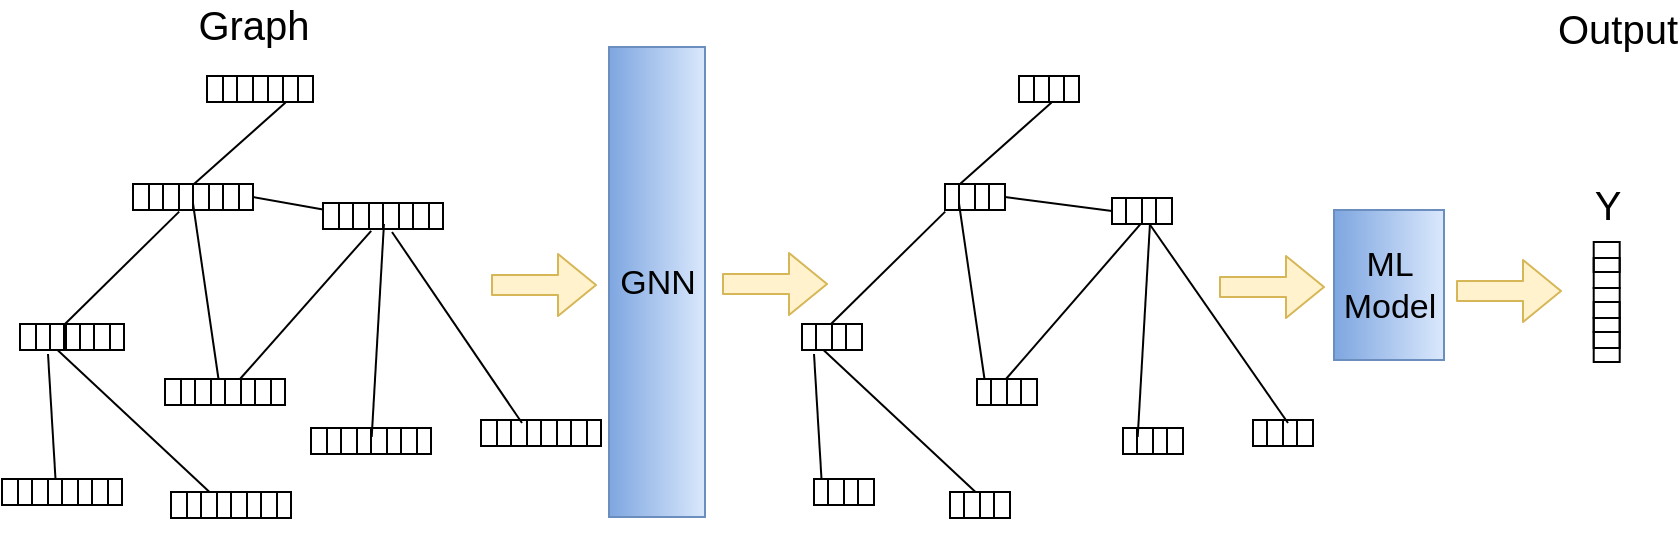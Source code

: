 <mxfile version="12.1.0" type="device" pages="1"><diagram id="8lHQUhFDbBRp9TCkwuyt" name="Page-1"><mxGraphModel dx="1753" dy="598" grid="0" gridSize="10" guides="1" tooltips="1" connect="1" arrows="1" fold="1" page="1" pageScale="1" pageWidth="827" pageHeight="1169" math="0" shadow="0"><root><mxCell id="0"/><mxCell id="1" parent="0"/><mxCell id="zCRC9m-AMN63lqZrzwzx-8" value="" style="rounded=0;whiteSpace=wrap;html=1;rotation=90;gradientColor=#7ea6e0;fillColor=#dae8fc;strokeColor=#6c8ebf;" parent="1" vertex="1"><mxGeometry x="208" y="201" width="235" height="48" as="geometry"/></mxCell><mxCell id="zCRC9m-AMN63lqZrzwzx-1" value="" style="shape=flexArrow;endArrow=classic;html=1;fillColor=#fff2cc;strokeColor=#d6b656;" parent="1" edge="1"><mxGeometry width="50" height="50" relative="1" as="geometry"><mxPoint x="242.5" y="226.5" as="sourcePoint"/><mxPoint x="295.5" y="226.5" as="targetPoint"/></mxGeometry></mxCell><mxCell id="zCRC9m-AMN63lqZrzwzx-4" value="" style="group;rotation=90;" parent="1" vertex="1" connectable="0"><mxGeometry x="769.857" y="228" width="60" height="13" as="geometry"/></mxCell><mxCell id="vm_T1OY_7fvdWbtn7zSx-109" value="" style="group;rotation=90;" parent="zCRC9m-AMN63lqZrzwzx-4" vertex="1" connectable="0"><mxGeometry width="60" height="13" as="geometry"/></mxCell><mxCell id="vm_T1OY_7fvdWbtn7zSx-99" value="" style="rounded=0;whiteSpace=wrap;html=1;fillColor=none;rotation=90;" parent="vm_T1OY_7fvdWbtn7zSx-109" vertex="1"><mxGeometry x="23" y="-22" width="15" height="13" as="geometry"/></mxCell><mxCell id="vm_T1OY_7fvdWbtn7zSx-104" value="" style="rounded=0;whiteSpace=wrap;html=1;fillColor=none;rotation=90;" parent="vm_T1OY_7fvdWbtn7zSx-109" vertex="1"><mxGeometry x="23" y="-14" width="15" height="13" as="geometry"/></mxCell><mxCell id="vm_T1OY_7fvdWbtn7zSx-105" value="" style="rounded=0;whiteSpace=wrap;html=1;fillColor=none;rotation=90;" parent="vm_T1OY_7fvdWbtn7zSx-109" vertex="1"><mxGeometry x="23" y="1" width="15" height="13" as="geometry"/></mxCell><mxCell id="vm_T1OY_7fvdWbtn7zSx-106" value="" style="rounded=0;whiteSpace=wrap;html=1;fillColor=none;rotation=90;" parent="vm_T1OY_7fvdWbtn7zSx-109" vertex="1"><mxGeometry x="23" y="8" width="15" height="13" as="geometry"/></mxCell><mxCell id="vm_T1OY_7fvdWbtn7zSx-107" value="" style="rounded=0;whiteSpace=wrap;html=1;fillColor=none;rotation=90;" parent="vm_T1OY_7fvdWbtn7zSx-109" vertex="1"><mxGeometry x="23" y="23" width="15" height="13" as="geometry"/></mxCell><mxCell id="vm_T1OY_7fvdWbtn7zSx-108" value="" style="rounded=0;whiteSpace=wrap;html=1;fillColor=none;rotation=90;" parent="vm_T1OY_7fvdWbtn7zSx-109" vertex="1"><mxGeometry x="23" y="16" width="15" height="13" as="geometry"/></mxCell><mxCell id="zCRC9m-AMN63lqZrzwzx-5" value="&lt;font style=&quot;font-size: 20px&quot;&gt;Graph&lt;/font&gt;" style="text;html=1;strokeColor=none;fillColor=none;align=center;verticalAlign=middle;whiteSpace=wrap;rounded=0;" parent="1" vertex="1"><mxGeometry x="103.5" y="86" width="40" height="20" as="geometry"/></mxCell><mxCell id="zCRC9m-AMN63lqZrzwzx-6" value="&lt;font style=&quot;font-size: 17px&quot;&gt;GNN&lt;/font&gt;" style="text;html=1;strokeColor=none;fillColor=none;align=center;verticalAlign=middle;whiteSpace=wrap;rounded=0;" parent="1" vertex="1"><mxGeometry x="305.5" y="216" width="40" height="20" as="geometry"/></mxCell><mxCell id="zCRC9m-AMN63lqZrzwzx-16" value="" style="shape=flexArrow;endArrow=classic;html=1;fillColor=#fff2cc;strokeColor=#d6b656;" parent="1" edge="1"><mxGeometry width="50" height="50" relative="1" as="geometry"><mxPoint x="725" y="229.5" as="sourcePoint"/><mxPoint x="778" y="229.5" as="targetPoint"/></mxGeometry></mxCell><mxCell id="zCRC9m-AMN63lqZrzwzx-17" value="&lt;font style=&quot;font-size: 20px&quot;&gt;Output&lt;/font&gt;" style="text;html=1;strokeColor=none;fillColor=none;align=center;verticalAlign=middle;whiteSpace=wrap;rounded=0;" parent="1" vertex="1"><mxGeometry x="785.5" y="88" width="40" height="20" as="geometry"/></mxCell><mxCell id="zCRC9m-AMN63lqZrzwzx-18" value="&lt;font style=&quot;font-size: 20px&quot;&gt;Y&lt;/font&gt;" style="text;html=1;strokeColor=none;fillColor=none;align=center;verticalAlign=middle;whiteSpace=wrap;rounded=0;" parent="1" vertex="1"><mxGeometry x="780.5" y="176" width="40" height="20" as="geometry"/></mxCell><mxCell id="XWWMTx6XwedPCGvXlt4u-77" value="" style="endArrow=none;html=1;exitX=0.5;exitY=0;exitDx=0;exitDy=0;entryX=0.085;entryY=1.019;entryDx=0;entryDy=0;entryPerimeter=0;" edge="1" parent="1" source="XWWMTx6XwedPCGvXlt4u-93" target="XWWMTx6XwedPCGvXlt4u-140"><mxGeometry width="50" height="50" relative="1" as="geometry"><mxPoint x="92" y="178.5" as="sourcePoint"/><mxPoint x="141.789" y="133.851" as="targetPoint"/></mxGeometry></mxCell><mxCell id="XWWMTx6XwedPCGvXlt4u-78" value="" style="group;rotation=51;" vertex="1" connectable="0" parent="1"><mxGeometry x="100.5" y="146" width="118" height="197" as="geometry"/></mxCell><mxCell id="XWWMTx6XwedPCGvXlt4u-79" value="" style="endArrow=none;html=1;exitX=1;exitY=0.5;exitDx=0;exitDy=0;entryX=0;entryY=0.25;entryDx=0;entryDy=0;" edge="1" parent="XWWMTx6XwedPCGvXlt4u-78" source="XWWMTx6XwedPCGvXlt4u-95" target="XWWMTx6XwedPCGvXlt4u-119"><mxGeometry width="50" height="50" relative="1" as="geometry"><mxPoint x="-9" y="35" as="sourcePoint"/><mxPoint x="89" y="45" as="targetPoint"/></mxGeometry></mxCell><mxCell id="XWWMTx6XwedPCGvXlt4u-80" value="" style="group" vertex="1" connectable="0" parent="XWWMTx6XwedPCGvXlt4u-78"><mxGeometry x="-82.5" y="30" width="194.5" height="167" as="geometry"/></mxCell><mxCell id="XWWMTx6XwedPCGvXlt4u-81" value="" style="group;rotation=166;" vertex="1" connectable="0" parent="XWWMTx6XwedPCGvXlt4u-80"><mxGeometry x="40" y="15.5" width="149" height="119.5" as="geometry"/></mxCell><mxCell id="XWWMTx6XwedPCGvXlt4u-82" value="" style="endArrow=none;html=1;entryX=1;entryY=1;entryDx=0;entryDy=0;exitX=1;exitY=1;exitDx=0;exitDy=0;" edge="1" parent="XWWMTx6XwedPCGvXlt4u-81"><mxGeometry width="50" height="50" relative="1" as="geometry"><mxPoint x="130.977" y="4.473" as="sourcePoint"/><mxPoint x="124.849" y="111.012" as="targetPoint"/></mxGeometry></mxCell><mxCell id="XWWMTx6XwedPCGvXlt4u-83" value="" style="group" vertex="1" connectable="0" parent="XWWMTx6XwedPCGvXlt4u-81"><mxGeometry x="21.5" y="82" width="60" height="13" as="geometry"/></mxCell><mxCell id="XWWMTx6XwedPCGvXlt4u-84" value="" style="rounded=0;whiteSpace=wrap;html=1;fillColor=none;" vertex="1" parent="XWWMTx6XwedPCGvXlt4u-83"><mxGeometry width="15" height="13" as="geometry"/></mxCell><mxCell id="XWWMTx6XwedPCGvXlt4u-85" value="" style="rounded=0;whiteSpace=wrap;html=1;fillColor=none;" vertex="1" parent="XWWMTx6XwedPCGvXlt4u-83"><mxGeometry x="8" width="15" height="13" as="geometry"/></mxCell><mxCell id="XWWMTx6XwedPCGvXlt4u-86" value="" style="rounded=0;whiteSpace=wrap;html=1;fillColor=none;" vertex="1" parent="XWWMTx6XwedPCGvXlt4u-83"><mxGeometry x="23" width="15" height="13" as="geometry"/></mxCell><mxCell id="XWWMTx6XwedPCGvXlt4u-87" value="" style="rounded=0;whiteSpace=wrap;html=1;fillColor=none;" vertex="1" parent="XWWMTx6XwedPCGvXlt4u-83"><mxGeometry x="30" width="15" height="13" as="geometry"/></mxCell><mxCell id="XWWMTx6XwedPCGvXlt4u-88" value="" style="rounded=0;whiteSpace=wrap;html=1;fillColor=none;" vertex="1" parent="XWWMTx6XwedPCGvXlt4u-83"><mxGeometry x="45" width="15" height="13" as="geometry"/></mxCell><mxCell id="XWWMTx6XwedPCGvXlt4u-89" value="" style="rounded=0;whiteSpace=wrap;html=1;fillColor=none;" vertex="1" parent="XWWMTx6XwedPCGvXlt4u-83"><mxGeometry x="38" width="15" height="13" as="geometry"/></mxCell><mxCell id="XWWMTx6XwedPCGvXlt4u-90" value="" style="group" vertex="1" connectable="0" parent="XWWMTx6XwedPCGvXlt4u-80"><mxGeometry x="45.5" width="60" height="13" as="geometry"/></mxCell><mxCell id="XWWMTx6XwedPCGvXlt4u-91" value="" style="rounded=0;whiteSpace=wrap;html=1;fillColor=none;" vertex="1" parent="XWWMTx6XwedPCGvXlt4u-90"><mxGeometry width="15" height="13" as="geometry"/></mxCell><mxCell id="XWWMTx6XwedPCGvXlt4u-92" value="" style="rounded=0;whiteSpace=wrap;html=1;fillColor=none;" vertex="1" parent="XWWMTx6XwedPCGvXlt4u-90"><mxGeometry x="8" width="15" height="13" as="geometry"/></mxCell><mxCell id="XWWMTx6XwedPCGvXlt4u-93" value="" style="rounded=0;whiteSpace=wrap;html=1;fillColor=none;" vertex="1" parent="XWWMTx6XwedPCGvXlt4u-90"><mxGeometry x="23" width="15" height="13" as="geometry"/></mxCell><mxCell id="XWWMTx6XwedPCGvXlt4u-94" value="" style="rounded=0;whiteSpace=wrap;html=1;fillColor=none;" vertex="1" parent="XWWMTx6XwedPCGvXlt4u-90"><mxGeometry x="30" width="15" height="13" as="geometry"/></mxCell><mxCell id="XWWMTx6XwedPCGvXlt4u-95" value="" style="rounded=0;whiteSpace=wrap;html=1;fillColor=none;" vertex="1" parent="XWWMTx6XwedPCGvXlt4u-90"><mxGeometry x="45" width="15" height="13" as="geometry"/></mxCell><mxCell id="XWWMTx6XwedPCGvXlt4u-96" value="" style="rounded=0;whiteSpace=wrap;html=1;fillColor=none;" vertex="1" parent="XWWMTx6XwedPCGvXlt4u-90"><mxGeometry x="38" width="15" height="13" as="geometry"/></mxCell><mxCell id="XWWMTx6XwedPCGvXlt4u-97" value="" style="group" vertex="1" connectable="0" parent="XWWMTx6XwedPCGvXlt4u-80"><mxGeometry x="-20" y="147.5" width="60" height="13" as="geometry"/></mxCell><mxCell id="XWWMTx6XwedPCGvXlt4u-98" value="" style="rounded=0;whiteSpace=wrap;html=1;fillColor=none;" vertex="1" parent="XWWMTx6XwedPCGvXlt4u-97"><mxGeometry width="15" height="13" as="geometry"/></mxCell><mxCell id="XWWMTx6XwedPCGvXlt4u-99" value="" style="rounded=0;whiteSpace=wrap;html=1;fillColor=none;" vertex="1" parent="XWWMTx6XwedPCGvXlt4u-97"><mxGeometry x="8" width="15" height="13" as="geometry"/></mxCell><mxCell id="XWWMTx6XwedPCGvXlt4u-100" value="" style="rounded=0;whiteSpace=wrap;html=1;fillColor=none;" vertex="1" parent="XWWMTx6XwedPCGvXlt4u-97"><mxGeometry x="23" width="15" height="13" as="geometry"/></mxCell><mxCell id="XWWMTx6XwedPCGvXlt4u-101" value="" style="rounded=0;whiteSpace=wrap;html=1;fillColor=none;" vertex="1" parent="XWWMTx6XwedPCGvXlt4u-97"><mxGeometry x="30" width="15" height="13" as="geometry"/></mxCell><mxCell id="XWWMTx6XwedPCGvXlt4u-102" value="" style="rounded=0;whiteSpace=wrap;html=1;fillColor=none;" vertex="1" parent="XWWMTx6XwedPCGvXlt4u-97"><mxGeometry x="45" width="15" height="13" as="geometry"/></mxCell><mxCell id="XWWMTx6XwedPCGvXlt4u-103" value="" style="rounded=0;whiteSpace=wrap;html=1;fillColor=none;" vertex="1" parent="XWWMTx6XwedPCGvXlt4u-97"><mxGeometry x="38" width="15" height="13" as="geometry"/></mxCell><mxCell id="XWWMTx6XwedPCGvXlt4u-104" value="" style="group" vertex="1" connectable="0" parent="XWWMTx6XwedPCGvXlt4u-80"><mxGeometry x="64.5" y="154" width="60" height="13" as="geometry"/></mxCell><mxCell id="XWWMTx6XwedPCGvXlt4u-105" value="" style="rounded=0;whiteSpace=wrap;html=1;fillColor=none;" vertex="1" parent="XWWMTx6XwedPCGvXlt4u-104"><mxGeometry width="15" height="13" as="geometry"/></mxCell><mxCell id="XWWMTx6XwedPCGvXlt4u-106" value="" style="rounded=0;whiteSpace=wrap;html=1;fillColor=none;" vertex="1" parent="XWWMTx6XwedPCGvXlt4u-104"><mxGeometry x="8" width="15" height="13" as="geometry"/></mxCell><mxCell id="XWWMTx6XwedPCGvXlt4u-107" value="" style="rounded=0;whiteSpace=wrap;html=1;fillColor=none;" vertex="1" parent="XWWMTx6XwedPCGvXlt4u-104"><mxGeometry x="30" width="15" height="13" as="geometry"/></mxCell><mxCell id="XWWMTx6XwedPCGvXlt4u-108" value="" style="rounded=0;whiteSpace=wrap;html=1;fillColor=none;" vertex="1" parent="XWWMTx6XwedPCGvXlt4u-104"><mxGeometry x="45" width="15" height="13" as="geometry"/></mxCell><mxCell id="XWWMTx6XwedPCGvXlt4u-109" value="" style="rounded=0;whiteSpace=wrap;html=1;fillColor=none;" vertex="1" parent="XWWMTx6XwedPCGvXlt4u-104"><mxGeometry x="38" width="15" height="13" as="geometry"/></mxCell><mxCell id="XWWMTx6XwedPCGvXlt4u-110" value="" style="group" vertex="1" connectable="0" parent="XWWMTx6XwedPCGvXlt4u-80"><mxGeometry x="134.5" y="122" width="60" height="13" as="geometry"/></mxCell><mxCell id="XWWMTx6XwedPCGvXlt4u-111" value="" style="rounded=0;whiteSpace=wrap;html=1;fillColor=none;" vertex="1" parent="XWWMTx6XwedPCGvXlt4u-110"><mxGeometry width="15" height="13" as="geometry"/></mxCell><mxCell id="XWWMTx6XwedPCGvXlt4u-112" value="" style="rounded=0;whiteSpace=wrap;html=1;fillColor=none;" vertex="1" parent="XWWMTx6XwedPCGvXlt4u-110"><mxGeometry x="8" width="15" height="13" as="geometry"/></mxCell><mxCell id="XWWMTx6XwedPCGvXlt4u-113" value="" style="rounded=0;whiteSpace=wrap;html=1;fillColor=none;" vertex="1" parent="XWWMTx6XwedPCGvXlt4u-110"><mxGeometry x="23" width="15" height="13" as="geometry"/></mxCell><mxCell id="XWWMTx6XwedPCGvXlt4u-114" value="" style="rounded=0;whiteSpace=wrap;html=1;fillColor=none;" vertex="1" parent="XWWMTx6XwedPCGvXlt4u-110"><mxGeometry x="30" width="15" height="13" as="geometry"/></mxCell><mxCell id="XWWMTx6XwedPCGvXlt4u-115" value="" style="rounded=0;whiteSpace=wrap;html=1;fillColor=none;" vertex="1" parent="XWWMTx6XwedPCGvXlt4u-110"><mxGeometry x="45" width="15" height="13" as="geometry"/></mxCell><mxCell id="XWWMTx6XwedPCGvXlt4u-116" value="" style="rounded=0;whiteSpace=wrap;html=1;fillColor=none;" vertex="1" parent="XWWMTx6XwedPCGvXlt4u-110"><mxGeometry x="38" width="15" height="13" as="geometry"/></mxCell><mxCell id="XWWMTx6XwedPCGvXlt4u-117" value="" style="endArrow=none;html=1;exitX=0;exitY=0.75;exitDx=0;exitDy=0;entryX=0.25;entryY=0;entryDx=0;entryDy=0;" edge="1" parent="XWWMTx6XwedPCGvXlt4u-80" source="XWWMTx6XwedPCGvXlt4u-94" target="XWWMTx6XwedPCGvXlt4u-86"><mxGeometry width="50" height="50" relative="1" as="geometry"><mxPoint x="74" y="6.5" as="sourcePoint"/><mxPoint x="86" y="104.5" as="targetPoint"/></mxGeometry></mxCell><mxCell id="XWWMTx6XwedPCGvXlt4u-118" value="" style="group" vertex="1" connectable="0" parent="XWWMTx6XwedPCGvXlt4u-78"><mxGeometry x="58" y="39.5" width="60" height="13" as="geometry"/></mxCell><mxCell id="XWWMTx6XwedPCGvXlt4u-119" value="" style="rounded=0;whiteSpace=wrap;html=1;fillColor=none;" vertex="1" parent="XWWMTx6XwedPCGvXlt4u-118"><mxGeometry width="15" height="13" as="geometry"/></mxCell><mxCell id="XWWMTx6XwedPCGvXlt4u-120" value="" style="rounded=0;whiteSpace=wrap;html=1;fillColor=none;" vertex="1" parent="XWWMTx6XwedPCGvXlt4u-118"><mxGeometry x="8" width="15" height="13" as="geometry"/></mxCell><mxCell id="XWWMTx6XwedPCGvXlt4u-121" value="" style="rounded=0;whiteSpace=wrap;html=1;fillColor=none;" vertex="1" parent="XWWMTx6XwedPCGvXlt4u-118"><mxGeometry x="23" width="15" height="13" as="geometry"/></mxCell><mxCell id="XWWMTx6XwedPCGvXlt4u-122" value="" style="rounded=0;whiteSpace=wrap;html=1;fillColor=none;" vertex="1" parent="XWWMTx6XwedPCGvXlt4u-118"><mxGeometry x="30" width="15" height="13" as="geometry"/></mxCell><mxCell id="XWWMTx6XwedPCGvXlt4u-123" value="" style="rounded=0;whiteSpace=wrap;html=1;fillColor=none;" vertex="1" parent="XWWMTx6XwedPCGvXlt4u-118"><mxGeometry x="45" width="15" height="13" as="geometry"/></mxCell><mxCell id="XWWMTx6XwedPCGvXlt4u-124" value="" style="rounded=0;whiteSpace=wrap;html=1;fillColor=none;" vertex="1" parent="XWWMTx6XwedPCGvXlt4u-118"><mxGeometry x="38" width="15" height="13" as="geometry"/></mxCell><mxCell id="XWWMTx6XwedPCGvXlt4u-125" value="" style="endArrow=none;html=1;exitX=0.5;exitY=0;exitDx=0;exitDy=0;entryX=0.073;entryY=1.069;entryDx=0;entryDy=0;entryPerimeter=0;" edge="1" parent="XWWMTx6XwedPCGvXlt4u-78" source="XWWMTx6XwedPCGvXlt4u-87" target="XWWMTx6XwedPCGvXlt4u-121"><mxGeometry width="50" height="50" relative="1" as="geometry"><mxPoint x="8.463" y="133.891" as="sourcePoint"/><mxPoint x="86.5" y="45.5" as="targetPoint"/></mxGeometry></mxCell><mxCell id="XWWMTx6XwedPCGvXlt4u-128" value="" style="endArrow=none;html=1;" edge="1" parent="1"><mxGeometry width="50" height="50" relative="1" as="geometry"><mxPoint x="193" y="200" as="sourcePoint"/><mxPoint x="258" y="295.5" as="targetPoint"/></mxGeometry></mxCell><mxCell id="XWWMTx6XwedPCGvXlt4u-130" value="" style="rounded=0;whiteSpace=wrap;html=1;fillColor=none;" vertex="1" parent="1"><mxGeometry x="7" y="246" width="15" height="13" as="geometry"/></mxCell><mxCell id="XWWMTx6XwedPCGvXlt4u-131" value="" style="rounded=0;whiteSpace=wrap;html=1;fillColor=none;" vertex="1" parent="1"><mxGeometry x="22" y="246" width="15" height="13" as="geometry"/></mxCell><mxCell id="XWWMTx6XwedPCGvXlt4u-132" value="" style="rounded=0;whiteSpace=wrap;html=1;fillColor=none;" vertex="1" parent="1"><mxGeometry x="29" y="246" width="15" height="13" as="geometry"/></mxCell><mxCell id="XWWMTx6XwedPCGvXlt4u-133" value="" style="rounded=0;whiteSpace=wrap;html=1;fillColor=none;" vertex="1" parent="1"><mxGeometry x="44" y="246" width="15" height="13" as="geometry"/></mxCell><mxCell id="XWWMTx6XwedPCGvXlt4u-134" value="" style="rounded=0;whiteSpace=wrap;html=1;fillColor=none;" vertex="1" parent="1"><mxGeometry x="37" y="246" width="15" height="13" as="geometry"/></mxCell><mxCell id="XWWMTx6XwedPCGvXlt4u-135" value="" style="group" vertex="1" connectable="0" parent="1"><mxGeometry x="100.5" y="122" width="60" height="13" as="geometry"/></mxCell><mxCell id="XWWMTx6XwedPCGvXlt4u-136" value="" style="rounded=0;whiteSpace=wrap;html=1;fillColor=none;" vertex="1" parent="XWWMTx6XwedPCGvXlt4u-135"><mxGeometry width="15" height="13" as="geometry"/></mxCell><mxCell id="XWWMTx6XwedPCGvXlt4u-137" value="" style="rounded=0;whiteSpace=wrap;html=1;fillColor=none;" vertex="1" parent="XWWMTx6XwedPCGvXlt4u-135"><mxGeometry x="8" width="15" height="13" as="geometry"/></mxCell><mxCell id="XWWMTx6XwedPCGvXlt4u-138" value="" style="rounded=0;whiteSpace=wrap;html=1;fillColor=none;" vertex="1" parent="XWWMTx6XwedPCGvXlt4u-135"><mxGeometry x="23" width="15" height="13" as="geometry"/></mxCell><mxCell id="XWWMTx6XwedPCGvXlt4u-139" value="" style="rounded=0;whiteSpace=wrap;html=1;fillColor=none;" vertex="1" parent="XWWMTx6XwedPCGvXlt4u-135"><mxGeometry x="30.5" width="15" height="13" as="geometry"/></mxCell><mxCell id="XWWMTx6XwedPCGvXlt4u-140" value="" style="rounded=0;whiteSpace=wrap;html=1;fillColor=none;" vertex="1" parent="XWWMTx6XwedPCGvXlt4u-135"><mxGeometry x="38" width="15" height="13" as="geometry"/></mxCell><mxCell id="XWWMTx6XwedPCGvXlt4u-142" value="" style="group" vertex="1" connectable="0" parent="1"><mxGeometry x="237.5" y="294" width="60" height="13" as="geometry"/></mxCell><mxCell id="XWWMTx6XwedPCGvXlt4u-143" value="" style="rounded=0;whiteSpace=wrap;html=1;fillColor=none;" vertex="1" parent="XWWMTx6XwedPCGvXlt4u-142"><mxGeometry width="15" height="13" as="geometry"/></mxCell><mxCell id="XWWMTx6XwedPCGvXlt4u-144" value="" style="rounded=0;whiteSpace=wrap;html=1;fillColor=none;" vertex="1" parent="XWWMTx6XwedPCGvXlt4u-142"><mxGeometry x="8" width="15" height="13" as="geometry"/></mxCell><mxCell id="XWWMTx6XwedPCGvXlt4u-145" value="" style="rounded=0;whiteSpace=wrap;html=1;fillColor=none;" vertex="1" parent="XWWMTx6XwedPCGvXlt4u-142"><mxGeometry x="23" width="15" height="13" as="geometry"/></mxCell><mxCell id="XWWMTx6XwedPCGvXlt4u-146" value="" style="rounded=0;whiteSpace=wrap;html=1;fillColor=none;" vertex="1" parent="XWWMTx6XwedPCGvXlt4u-142"><mxGeometry x="30" width="15" height="13" as="geometry"/></mxCell><mxCell id="XWWMTx6XwedPCGvXlt4u-147" value="" style="rounded=0;whiteSpace=wrap;html=1;fillColor=none;" vertex="1" parent="XWWMTx6XwedPCGvXlt4u-142"><mxGeometry x="45" width="15" height="13" as="geometry"/></mxCell><mxCell id="XWWMTx6XwedPCGvXlt4u-148" value="" style="rounded=0;whiteSpace=wrap;html=1;fillColor=none;" vertex="1" parent="XWWMTx6XwedPCGvXlt4u-142"><mxGeometry x="38" width="15" height="13" as="geometry"/></mxCell><mxCell id="XWWMTx6XwedPCGvXlt4u-149" value="" style="endArrow=none;html=1;exitX=0.25;exitY=0;exitDx=0;exitDy=0;" edge="1" parent="1" source="XWWMTx6XwedPCGvXlt4u-100"><mxGeometry width="50" height="50" relative="1" as="geometry"><mxPoint x="24.464" y="329.036" as="sourcePoint"/><mxPoint x="21" y="261" as="targetPoint"/></mxGeometry></mxCell><mxCell id="XWWMTx6XwedPCGvXlt4u-150" value="" style="endArrow=none;html=1;exitX=0.5;exitY=0;exitDx=0;exitDy=0;entryX=0.007;entryY=1.062;entryDx=0;entryDy=0;entryPerimeter=0;" edge="1" parent="1" source="XWWMTx6XwedPCGvXlt4u-131" target="XWWMTx6XwedPCGvXlt4u-93"><mxGeometry width="50" height="50" relative="1" as="geometry"><mxPoint x="23" y="251" as="sourcePoint"/><mxPoint x="93" y="181" as="targetPoint"/></mxGeometry></mxCell><mxCell id="XWWMTx6XwedPCGvXlt4u-151" value="" style="endArrow=none;html=1;exitX=0.25;exitY=1;exitDx=0;exitDy=0;entryX=0.75;entryY=0;entryDx=0;entryDy=0;" edge="1" parent="1" source="XWWMTx6XwedPCGvXlt4u-131" target="XWWMTx6XwedPCGvXlt4u-106"><mxGeometry width="50" height="50" relative="1" as="geometry"><mxPoint x="23" y="256" as="sourcePoint"/><mxPoint x="105.333" y="332.101" as="targetPoint"/></mxGeometry></mxCell><mxCell id="XWWMTx6XwedPCGvXlt4u-152" value="" style="rounded=0;whiteSpace=wrap;html=1;fillColor=none;" vertex="1" parent="1"><mxGeometry x="97.5" y="330" width="15" height="13" as="geometry"/></mxCell><mxCell id="XWWMTx6XwedPCGvXlt4u-153" value="" style="rounded=0;whiteSpace=wrap;html=1;fillColor=none;" vertex="1" parent="1"><mxGeometry x="15" y="246" width="15" height="13" as="geometry"/></mxCell><mxCell id="XWWMTx6XwedPCGvXlt4u-154" value="" style="endArrow=none;html=1;exitX=0.5;exitY=0;exitDx=0;exitDy=0;entryX=0.085;entryY=1.019;entryDx=0;entryDy=0;entryPerimeter=0;" edge="1" parent="1" source="XWWMTx6XwedPCGvXlt4u-170" target="XWWMTx6XwedPCGvXlt4u-214"><mxGeometry width="50" height="50" relative="1" as="geometry"><mxPoint x="475" y="178.5" as="sourcePoint"/><mxPoint x="524.789" y="133.851" as="targetPoint"/></mxGeometry></mxCell><mxCell id="XWWMTx6XwedPCGvXlt4u-155" value="" style="group;rotation=51;" vertex="1" connectable="0" parent="1"><mxGeometry x="483.5" y="146" width="118" height="197" as="geometry"/></mxCell><mxCell id="XWWMTx6XwedPCGvXlt4u-157" value="" style="group" vertex="1" connectable="0" parent="XWWMTx6XwedPCGvXlt4u-155"><mxGeometry x="-82.5" y="30" width="194.5" height="167" as="geometry"/></mxCell><mxCell id="XWWMTx6XwedPCGvXlt4u-158" value="" style="group;rotation=166;" vertex="1" connectable="0" parent="XWWMTx6XwedPCGvXlt4u-157"><mxGeometry x="40" y="15.5" width="149" height="119.5" as="geometry"/></mxCell><mxCell id="XWWMTx6XwedPCGvXlt4u-159" value="" style="endArrow=none;html=1;entryX=1;entryY=1;entryDx=0;entryDy=0;exitX=1;exitY=1;exitDx=0;exitDy=0;" edge="1" parent="XWWMTx6XwedPCGvXlt4u-158"><mxGeometry width="50" height="50" relative="1" as="geometry"><mxPoint x="130.977" y="4.473" as="sourcePoint"/><mxPoint x="124.849" y="111.012" as="targetPoint"/></mxGeometry></mxCell><mxCell id="XWWMTx6XwedPCGvXlt4u-160" value="" style="group" vertex="1" connectable="0" parent="XWWMTx6XwedPCGvXlt4u-158"><mxGeometry x="21.5" y="82" width="60" height="13" as="geometry"/></mxCell><mxCell id="XWWMTx6XwedPCGvXlt4u-162" value="" style="rounded=0;whiteSpace=wrap;html=1;fillColor=none;" vertex="1" parent="XWWMTx6XwedPCGvXlt4u-160"><mxGeometry x="23" width="15" height="13" as="geometry"/></mxCell><mxCell id="XWWMTx6XwedPCGvXlt4u-164" value="" style="rounded=0;whiteSpace=wrap;html=1;fillColor=none;" vertex="1" parent="XWWMTx6XwedPCGvXlt4u-160"><mxGeometry x="30" width="15" height="13" as="geometry"/></mxCell><mxCell id="XWWMTx6XwedPCGvXlt4u-166" value="" style="rounded=0;whiteSpace=wrap;html=1;fillColor=none;" vertex="1" parent="XWWMTx6XwedPCGvXlt4u-160"><mxGeometry x="38" width="15" height="13" as="geometry"/></mxCell><mxCell id="XWWMTx6XwedPCGvXlt4u-236" value="" style="rounded=0;whiteSpace=wrap;html=1;fillColor=none;" vertex="1" parent="XWWMTx6XwedPCGvXlt4u-158"><mxGeometry x="112" y="-8.5" width="15" height="13" as="geometry"/></mxCell><mxCell id="XWWMTx6XwedPCGvXlt4u-237" value="" style="rounded=0;whiteSpace=wrap;html=1;fillColor=none;" vertex="1" parent="XWWMTx6XwedPCGvXlt4u-158"><mxGeometry x="119" y="-8.5" width="15" height="13" as="geometry"/></mxCell><mxCell id="XWWMTx6XwedPCGvXlt4u-238" value="" style="rounded=0;whiteSpace=wrap;html=1;fillColor=none;" vertex="1" parent="XWWMTx6XwedPCGvXlt4u-158"><mxGeometry x="127" y="-8.5" width="15" height="13" as="geometry"/></mxCell><mxCell id="XWWMTx6XwedPCGvXlt4u-202" value="" style="endArrow=none;html=1;exitX=0.5;exitY=0;exitDx=0;exitDy=0;entryX=-0.044;entryY=0.996;entryDx=0;entryDy=0;entryPerimeter=0;" edge="1" parent="XWWMTx6XwedPCGvXlt4u-158" source="XWWMTx6XwedPCGvXlt4u-164" target="XWWMTx6XwedPCGvXlt4u-238"><mxGeometry width="50" height="50" relative="1" as="geometry"><mxPoint x="50.963" y="88.391" as="sourcePoint"/><mxPoint x="124.595" y="7.897" as="targetPoint"/></mxGeometry></mxCell><mxCell id="XWWMTx6XwedPCGvXlt4u-167" value="" style="group" vertex="1" connectable="0" parent="XWWMTx6XwedPCGvXlt4u-157"><mxGeometry x="45.5" width="60" height="13" as="geometry"/></mxCell><mxCell id="XWWMTx6XwedPCGvXlt4u-170" value="" style="rounded=0;whiteSpace=wrap;html=1;fillColor=none;" vertex="1" parent="XWWMTx6XwedPCGvXlt4u-167"><mxGeometry x="23" width="15" height="13" as="geometry"/></mxCell><mxCell id="XWWMTx6XwedPCGvXlt4u-171" value="" style="rounded=0;whiteSpace=wrap;html=1;fillColor=none;" vertex="1" parent="XWWMTx6XwedPCGvXlt4u-167"><mxGeometry x="30" width="15" height="13" as="geometry"/></mxCell><mxCell id="XWWMTx6XwedPCGvXlt4u-173" value="" style="rounded=0;whiteSpace=wrap;html=1;fillColor=none;" vertex="1" parent="XWWMTx6XwedPCGvXlt4u-167"><mxGeometry x="38" width="15" height="13" as="geometry"/></mxCell><mxCell id="XWWMTx6XwedPCGvXlt4u-174" value="" style="group" vertex="1" connectable="0" parent="XWWMTx6XwedPCGvXlt4u-157"><mxGeometry x="-20" y="147.5" width="60" height="13" as="geometry"/></mxCell><mxCell id="XWWMTx6XwedPCGvXlt4u-177" value="" style="rounded=0;whiteSpace=wrap;html=1;fillColor=none;" vertex="1" parent="XWWMTx6XwedPCGvXlt4u-174"><mxGeometry x="23" width="15" height="13" as="geometry"/></mxCell><mxCell id="XWWMTx6XwedPCGvXlt4u-178" value="" style="rounded=0;whiteSpace=wrap;html=1;fillColor=none;" vertex="1" parent="XWWMTx6XwedPCGvXlt4u-174"><mxGeometry x="30" width="15" height="13" as="geometry"/></mxCell><mxCell id="XWWMTx6XwedPCGvXlt4u-180" value="" style="rounded=0;whiteSpace=wrap;html=1;fillColor=none;" vertex="1" parent="XWWMTx6XwedPCGvXlt4u-174"><mxGeometry x="38" width="15" height="13" as="geometry"/></mxCell><mxCell id="XWWMTx6XwedPCGvXlt4u-187" value="" style="group" vertex="1" connectable="0" parent="XWWMTx6XwedPCGvXlt4u-157"><mxGeometry x="134.5" y="122" width="60" height="13" as="geometry"/></mxCell><mxCell id="XWWMTx6XwedPCGvXlt4u-190" value="" style="rounded=0;whiteSpace=wrap;html=1;fillColor=none;" vertex="1" parent="XWWMTx6XwedPCGvXlt4u-187"><mxGeometry x="23" width="15" height="13" as="geometry"/></mxCell><mxCell id="XWWMTx6XwedPCGvXlt4u-191" value="" style="rounded=0;whiteSpace=wrap;html=1;fillColor=none;" vertex="1" parent="XWWMTx6XwedPCGvXlt4u-187"><mxGeometry x="30" width="15" height="13" as="geometry"/></mxCell><mxCell id="XWWMTx6XwedPCGvXlt4u-193" value="" style="rounded=0;whiteSpace=wrap;html=1;fillColor=none;" vertex="1" parent="XWWMTx6XwedPCGvXlt4u-187"><mxGeometry x="38" width="15" height="13" as="geometry"/></mxCell><mxCell id="XWWMTx6XwedPCGvXlt4u-194" value="" style="endArrow=none;html=1;exitX=0;exitY=0.75;exitDx=0;exitDy=0;entryX=0.25;entryY=0;entryDx=0;entryDy=0;" edge="1" parent="XWWMTx6XwedPCGvXlt4u-157" source="XWWMTx6XwedPCGvXlt4u-171"><mxGeometry width="50" height="50" relative="1" as="geometry"><mxPoint x="74" y="6.5" as="sourcePoint"/><mxPoint x="88.25" y="97.5" as="targetPoint"/></mxGeometry></mxCell><mxCell id="XWWMTx6XwedPCGvXlt4u-230" value="" style="rounded=0;whiteSpace=wrap;html=1;fillColor=none;" vertex="1" parent="XWWMTx6XwedPCGvXlt4u-157"><mxGeometry x="71" y="154" width="15" height="13" as="geometry"/></mxCell><mxCell id="XWWMTx6XwedPCGvXlt4u-231" value="" style="rounded=0;whiteSpace=wrap;html=1;fillColor=none;" vertex="1" parent="XWWMTx6XwedPCGvXlt4u-157"><mxGeometry x="78" y="154" width="15" height="13" as="geometry"/></mxCell><mxCell id="XWWMTx6XwedPCGvXlt4u-232" value="" style="rounded=0;whiteSpace=wrap;html=1;fillColor=none;" vertex="1" parent="XWWMTx6XwedPCGvXlt4u-157"><mxGeometry x="86" y="154" width="15" height="13" as="geometry"/></mxCell><mxCell id="XWWMTx6XwedPCGvXlt4u-156" value="" style="endArrow=none;html=1;exitX=1;exitY=0.5;exitDx=0;exitDy=0;entryX=0;entryY=0.5;entryDx=0;entryDy=0;" edge="1" parent="XWWMTx6XwedPCGvXlt4u-157" source="XWWMTx6XwedPCGvXlt4u-173" target="XWWMTx6XwedPCGvXlt4u-236"><mxGeometry width="50" height="50" relative="1" as="geometry"><mxPoint x="105.5" y="6.5" as="sourcePoint"/><mxPoint x="140.5" y="12.75" as="targetPoint"/></mxGeometry></mxCell><mxCell id="XWWMTx6XwedPCGvXlt4u-203" value="" style="endArrow=none;html=1;exitX=0.25;exitY=1;exitDx=0;exitDy=0;" edge="1" parent="1" source="XWWMTx6XwedPCGvXlt4u-238"><mxGeometry width="50" height="50" relative="1" as="geometry"><mxPoint x="576" y="200" as="sourcePoint"/><mxPoint x="641" y="295.5" as="targetPoint"/></mxGeometry></mxCell><mxCell id="XWWMTx6XwedPCGvXlt4u-205" value="" style="rounded=0;whiteSpace=wrap;html=1;fillColor=none;" vertex="1" parent="1"><mxGeometry x="405" y="246" width="15" height="13" as="geometry"/></mxCell><mxCell id="XWWMTx6XwedPCGvXlt4u-206" value="" style="rounded=0;whiteSpace=wrap;html=1;fillColor=none;" vertex="1" parent="1"><mxGeometry x="413" y="246" width="15" height="13" as="geometry"/></mxCell><mxCell id="XWWMTx6XwedPCGvXlt4u-209" value="" style="group" vertex="1" connectable="0" parent="1"><mxGeometry x="483.5" y="122" width="60" height="13" as="geometry"/></mxCell><mxCell id="XWWMTx6XwedPCGvXlt4u-212" value="" style="rounded=0;whiteSpace=wrap;html=1;fillColor=none;" vertex="1" parent="XWWMTx6XwedPCGvXlt4u-209"><mxGeometry x="23" width="15" height="13" as="geometry"/></mxCell><mxCell id="XWWMTx6XwedPCGvXlt4u-213" value="" style="rounded=0;whiteSpace=wrap;html=1;fillColor=none;" vertex="1" parent="XWWMTx6XwedPCGvXlt4u-209"><mxGeometry x="30.5" width="15" height="13" as="geometry"/></mxCell><mxCell id="XWWMTx6XwedPCGvXlt4u-214" value="" style="rounded=0;whiteSpace=wrap;html=1;fillColor=none;" vertex="1" parent="XWWMTx6XwedPCGvXlt4u-209"><mxGeometry x="38" width="15" height="13" as="geometry"/></mxCell><mxCell id="XWWMTx6XwedPCGvXlt4u-222" value="" style="endArrow=none;html=1;exitX=0.25;exitY=0;exitDx=0;exitDy=0;" edge="1" parent="1" source="XWWMTx6XwedPCGvXlt4u-177"><mxGeometry width="50" height="50" relative="1" as="geometry"><mxPoint x="407.464" y="329.036" as="sourcePoint"/><mxPoint x="404" y="261" as="targetPoint"/></mxGeometry></mxCell><mxCell id="XWWMTx6XwedPCGvXlt4u-223" value="" style="endArrow=none;html=1;exitX=0.5;exitY=0;exitDx=0;exitDy=0;entryX=0.007;entryY=1.062;entryDx=0;entryDy=0;entryPerimeter=0;" edge="1" parent="1" source="XWWMTx6XwedPCGvXlt4u-205" target="XWWMTx6XwedPCGvXlt4u-170"><mxGeometry width="50" height="50" relative="1" as="geometry"><mxPoint x="406" y="251" as="sourcePoint"/><mxPoint x="476" y="181" as="targetPoint"/></mxGeometry></mxCell><mxCell id="XWWMTx6XwedPCGvXlt4u-224" value="" style="endArrow=none;html=1;exitX=0.25;exitY=1;exitDx=0;exitDy=0;entryX=0.75;entryY=0;entryDx=0;entryDy=0;" edge="1" parent="1" source="XWWMTx6XwedPCGvXlt4u-205"><mxGeometry width="50" height="50" relative="1" as="geometry"><mxPoint x="406" y="256" as="sourcePoint"/><mxPoint x="484.75" y="330" as="targetPoint"/></mxGeometry></mxCell><mxCell id="XWWMTx6XwedPCGvXlt4u-226" value="" style="rounded=0;whiteSpace=wrap;html=1;fillColor=none;" vertex="1" parent="1"><mxGeometry x="398" y="246" width="15" height="13" as="geometry"/></mxCell><mxCell id="XWWMTx6XwedPCGvXlt4u-227" value="" style="rounded=0;whiteSpace=wrap;html=1;rotation=90;gradientColor=#7ea6e0;fillColor=#dae8fc;strokeColor=#6c8ebf;" vertex="1" parent="1"><mxGeometry x="654" y="199" width="75" height="55" as="geometry"/></mxCell><mxCell id="XWWMTx6XwedPCGvXlt4u-228" value="" style="shape=flexArrow;endArrow=classic;html=1;fillColor=#fff2cc;strokeColor=#d6b656;" edge="1" parent="1"><mxGeometry width="50" height="50" relative="1" as="geometry"><mxPoint x="606.5" y="227.5" as="sourcePoint"/><mxPoint x="659.5" y="227.5" as="targetPoint"/></mxGeometry></mxCell><mxCell id="XWWMTx6XwedPCGvXlt4u-229" value="&lt;font style=&quot;font-size: 17px&quot;&gt;ML&lt;br&gt;Model&lt;br&gt;&lt;/font&gt;" style="text;html=1;strokeColor=none;fillColor=none;align=center;verticalAlign=middle;whiteSpace=wrap;rounded=0;" vertex="1" parent="1"><mxGeometry x="671.5" y="217" width="40" height="20" as="geometry"/></mxCell><mxCell id="XWWMTx6XwedPCGvXlt4u-233" value="" style="rounded=0;whiteSpace=wrap;html=1;fillColor=none;" vertex="1" parent="1"><mxGeometry x="623.5" y="294" width="15" height="13" as="geometry"/></mxCell><mxCell id="XWWMTx6XwedPCGvXlt4u-234" value="" style="rounded=0;whiteSpace=wrap;html=1;fillColor=none;" vertex="1" parent="1"><mxGeometry x="630.5" y="294" width="15" height="13" as="geometry"/></mxCell><mxCell id="XWWMTx6XwedPCGvXlt4u-235" value="" style="rounded=0;whiteSpace=wrap;html=1;fillColor=none;" vertex="1" parent="1"><mxGeometry x="638.5" y="294" width="15" height="13" as="geometry"/></mxCell><mxCell id="XWWMTx6XwedPCGvXlt4u-239" value="" style="shape=flexArrow;endArrow=classic;html=1;fillColor=#fff2cc;strokeColor=#d6b656;" edge="1" parent="1"><mxGeometry width="50" height="50" relative="1" as="geometry"><mxPoint x="358" y="226.0" as="sourcePoint"/><mxPoint x="411" y="226.0" as="targetPoint"/></mxGeometry></mxCell></root></mxGraphModel></diagram></mxfile>